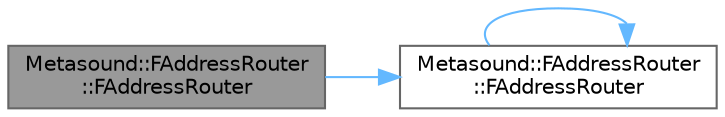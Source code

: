 digraph "Metasound::FAddressRouter::FAddressRouter"
{
 // INTERACTIVE_SVG=YES
 // LATEX_PDF_SIZE
  bgcolor="transparent";
  edge [fontname=Helvetica,fontsize=10,labelfontname=Helvetica,labelfontsize=10];
  node [fontname=Helvetica,fontsize=10,shape=box,height=0.2,width=0.4];
  rankdir="LR";
  Node1 [id="Node000001",label="Metasound::FAddressRouter\l::FAddressRouter",height=0.2,width=0.4,color="gray40", fillcolor="grey60", style="filled", fontcolor="black",tooltip=" "];
  Node1 -> Node2 [id="edge1_Node000001_Node000002",color="steelblue1",style="solid",tooltip=" "];
  Node2 [id="Node000002",label="Metasound::FAddressRouter\l::FAddressRouter",height=0.2,width=0.4,color="grey40", fillcolor="white", style="filled",URL="$d5/d79/classMetasound_1_1FAddressRouter.html#a45985f6551423088d2484f6b71b60b94",tooltip=" "];
  Node2 -> Node2 [id="edge2_Node000002_Node000002",color="steelblue1",style="solid",tooltip=" "];
}
